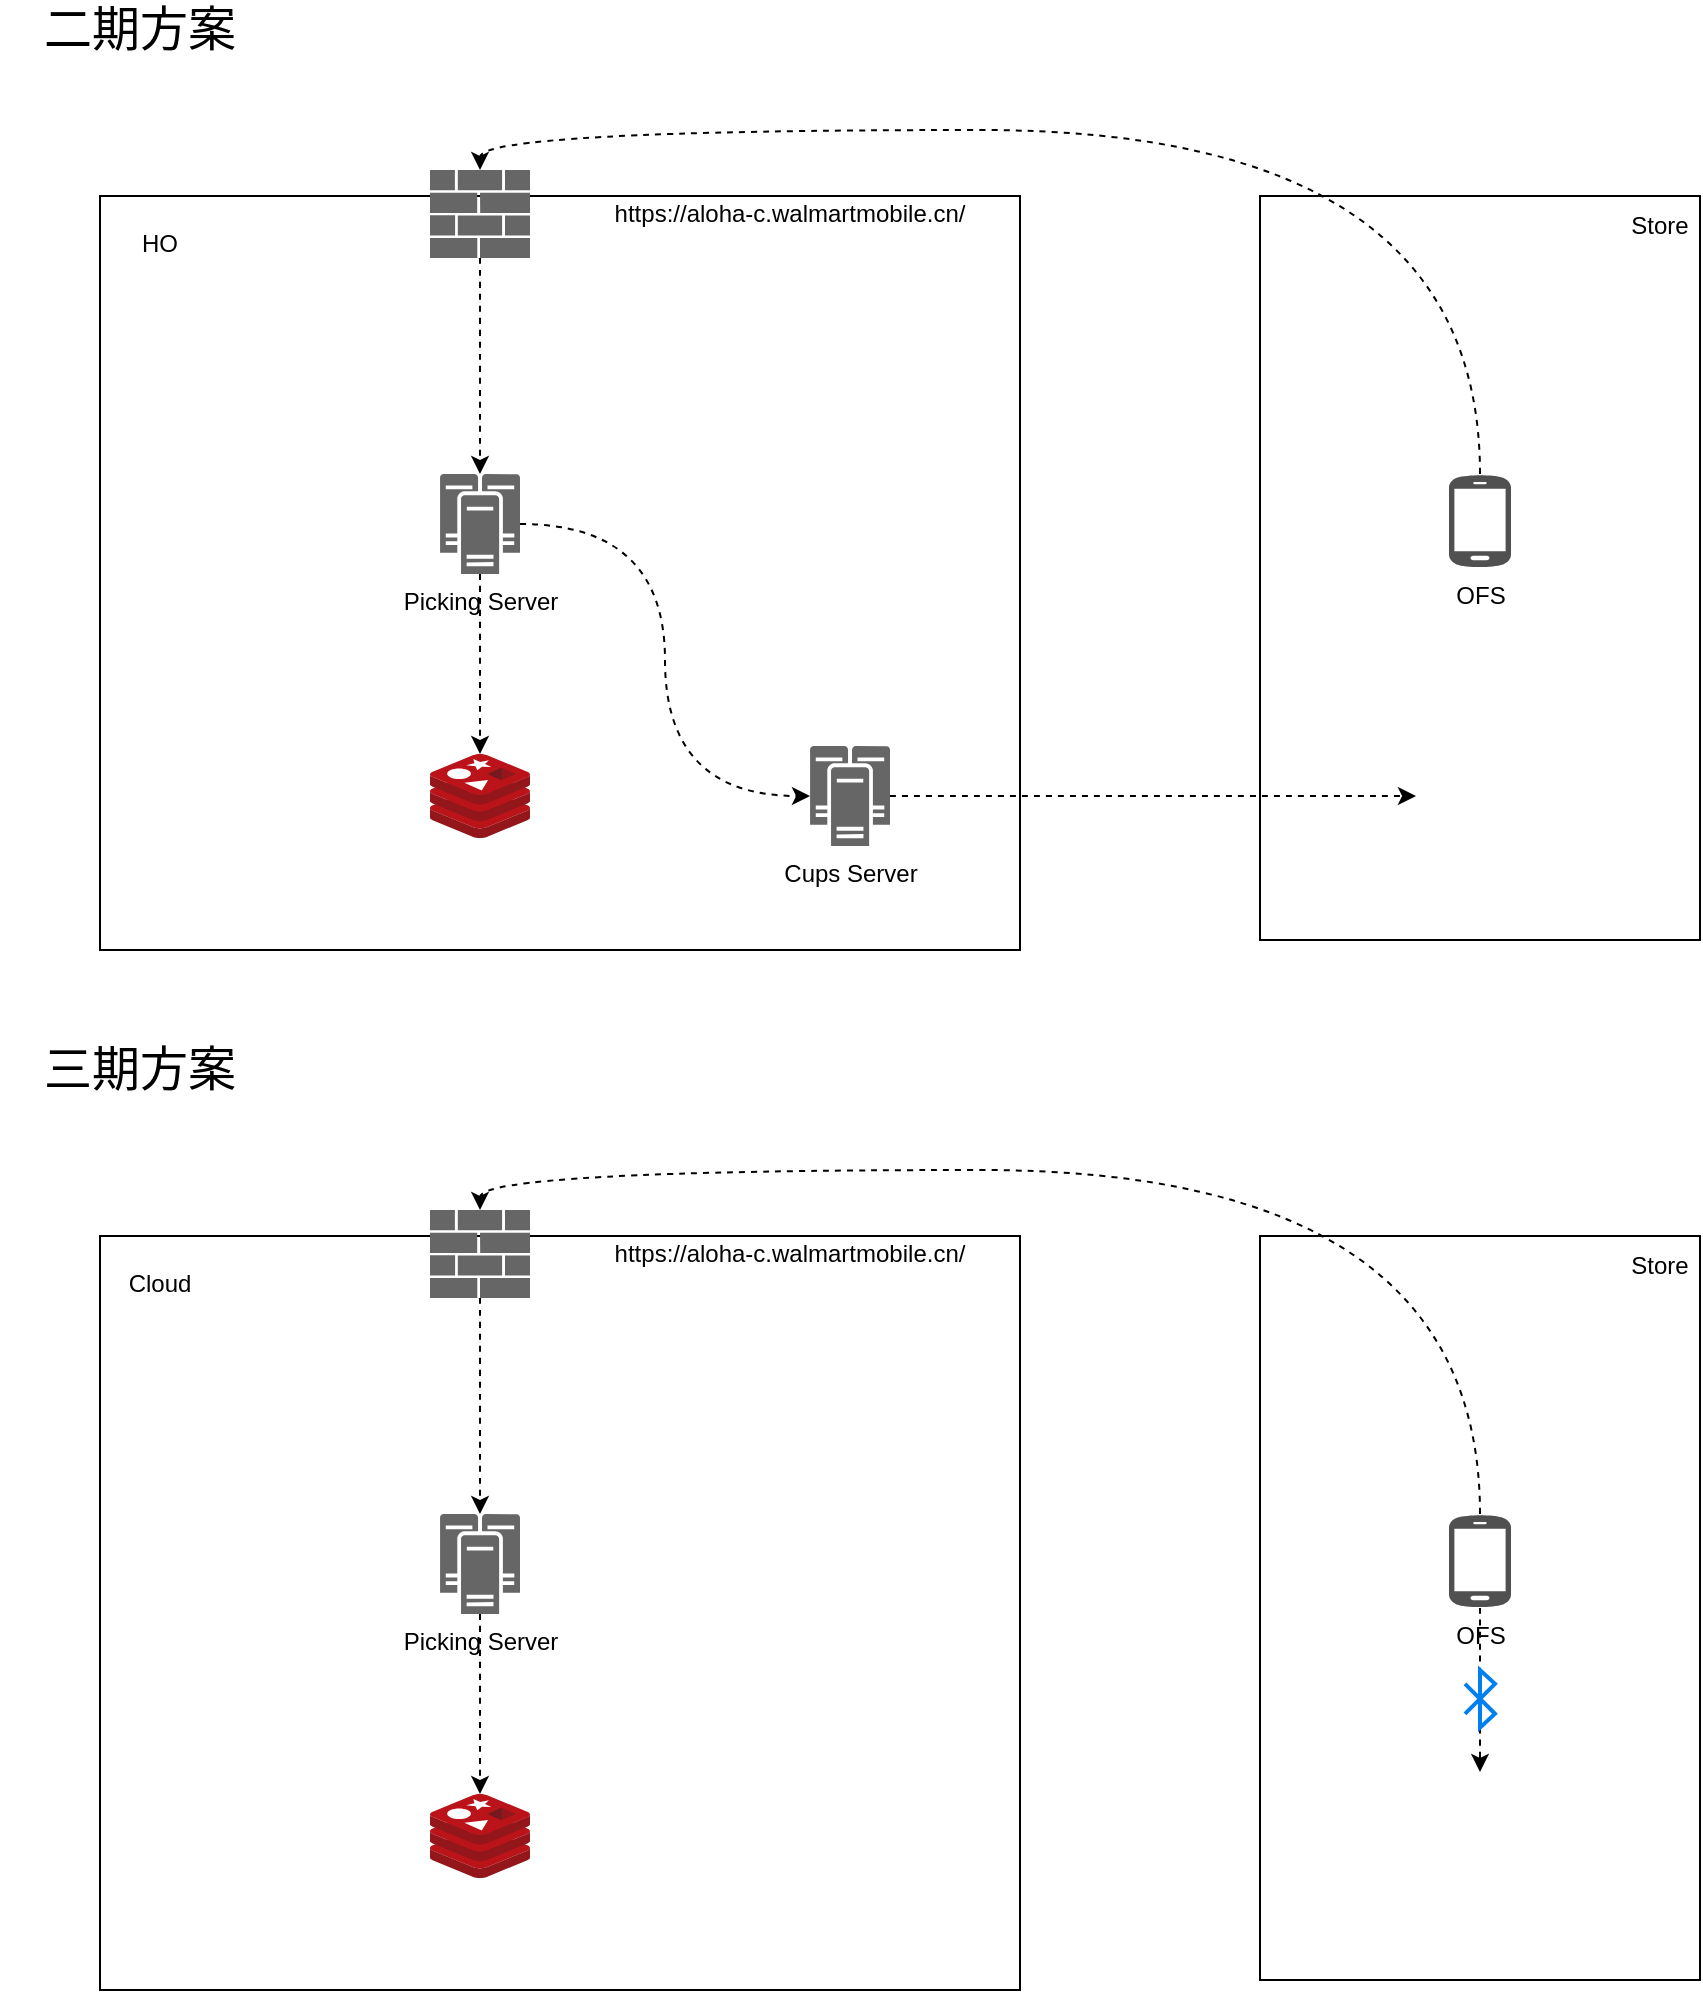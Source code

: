 <mxfile version="13.6.2" type="github">
  <diagram id="SorV3DhM2XrlsTtJBnTN" name="Page-1">
    <mxGraphModel dx="2031" dy="1089" grid="1" gridSize="10" guides="1" tooltips="1" connect="1" arrows="1" fold="1" page="1" pageScale="1" pageWidth="850" pageHeight="1100" math="0" shadow="0">
      <root>
        <mxCell id="0" />
        <mxCell id="1" parent="0" />
        <mxCell id="CBPnCcmBKnOUTYON7uXT-25" value="" style="rounded=0;whiteSpace=wrap;html=1;fillColor=none;fontSize=12;" parent="1" vertex="1">
          <mxGeometry x="630" y="243" width="220" height="372" as="geometry" />
        </mxCell>
        <mxCell id="CBPnCcmBKnOUTYON7uXT-23" value="" style="rounded=0;whiteSpace=wrap;html=1;fontSize=12;fillColor=none;align=left;" parent="1" vertex="1">
          <mxGeometry x="50" y="243" width="460" height="377" as="geometry" />
        </mxCell>
        <mxCell id="CBPnCcmBKnOUTYON7uXT-1" value="" style="aspect=fixed;html=1;points=[];align=center;image;fontSize=12;image=img/lib/mscae/Cache_Redis_Product.svg;" parent="1" vertex="1">
          <mxGeometry x="215" y="522" width="50" height="42" as="geometry" />
        </mxCell>
        <mxCell id="CBPnCcmBKnOUTYON7uXT-20" style="edgeStyle=orthogonalEdgeStyle;curved=1;rounded=0;orthogonalLoop=1;jettySize=auto;html=1;fontSize=12;dashed=1;" parent="1" source="CBPnCcmBKnOUTYON7uXT-2" target="CBPnCcmBKnOUTYON7uXT-1" edge="1">
          <mxGeometry relative="1" as="geometry" />
        </mxCell>
        <mxCell id="CBPnCcmBKnOUTYON7uXT-21" style="edgeStyle=orthogonalEdgeStyle;curved=1;rounded=0;orthogonalLoop=1;jettySize=auto;html=1;entryX=0;entryY=0.5;entryDx=0;entryDy=0;entryPerimeter=0;fontSize=12;dashed=1;" parent="1" source="CBPnCcmBKnOUTYON7uXT-2" target="CBPnCcmBKnOUTYON7uXT-12" edge="1">
          <mxGeometry relative="1" as="geometry" />
        </mxCell>
        <mxCell id="CBPnCcmBKnOUTYON7uXT-2" value="Picking Server" style="aspect=fixed;pointerEvents=1;shadow=0;dashed=0;html=1;strokeColor=none;labelPosition=center;verticalLabelPosition=bottom;verticalAlign=top;align=center;shape=mxgraph.mscae.enterprise.cluster_server;fillColor=#666666;" parent="1" vertex="1">
          <mxGeometry x="220" y="382" width="40" height="50" as="geometry" />
        </mxCell>
        <mxCell id="CBPnCcmBKnOUTYON7uXT-3" value="二期方案" style="text;html=1;strokeColor=none;fillColor=none;align=center;verticalAlign=middle;whiteSpace=wrap;rounded=0;fontSize=24;" parent="1" vertex="1">
          <mxGeometry y="150" width="140" height="20" as="geometry" />
        </mxCell>
        <mxCell id="CBPnCcmBKnOUTYON7uXT-19" style="edgeStyle=orthogonalEdgeStyle;curved=1;rounded=0;orthogonalLoop=1;jettySize=auto;html=1;entryX=0.5;entryY=0;entryDx=0;entryDy=0;entryPerimeter=0;fontSize=12;dashed=1;" parent="1" source="CBPnCcmBKnOUTYON7uXT-4" target="CBPnCcmBKnOUTYON7uXT-2" edge="1">
          <mxGeometry relative="1" as="geometry" />
        </mxCell>
        <mxCell id="CBPnCcmBKnOUTYON7uXT-4" value="" style="aspect=fixed;pointerEvents=1;shadow=0;dashed=0;html=1;strokeColor=none;labelPosition=center;verticalLabelPosition=bottom;verticalAlign=top;align=center;shape=mxgraph.mscae.enterprise.firewall;fillColor=#666666;" parent="1" vertex="1">
          <mxGeometry x="215" y="230" width="50" height="44" as="geometry" />
        </mxCell>
        <mxCell id="CBPnCcmBKnOUTYON7uXT-5" value="https://aloha-c.walmartmobile.cn/" style="text;html=1;strokeColor=none;fillColor=none;align=center;verticalAlign=middle;whiteSpace=wrap;rounded=0;" parent="1" vertex="1">
          <mxGeometry x="300" y="248" width="190" height="8" as="geometry" />
        </mxCell>
        <mxCell id="CBPnCcmBKnOUTYON7uXT-11" value="" style="shape=image;html=1;verticalAlign=top;verticalLabelPosition=bottom;labelBackgroundColor=#ffffff;imageAspect=0;aspect=fixed;image=https://cdn1.iconfinder.com/data/icons/ios-11-glyphs/30/print-128.png;fillColor=#666666;fontSize=24;" parent="1" vertex="1">
          <mxGeometry x="708" y="511" width="64" height="64" as="geometry" />
        </mxCell>
        <mxCell id="CBPnCcmBKnOUTYON7uXT-22" style="edgeStyle=orthogonalEdgeStyle;curved=1;rounded=0;orthogonalLoop=1;jettySize=auto;html=1;entryX=0;entryY=0.5;entryDx=0;entryDy=0;fontSize=12;dashed=1;" parent="1" source="CBPnCcmBKnOUTYON7uXT-12" target="CBPnCcmBKnOUTYON7uXT-11" edge="1">
          <mxGeometry relative="1" as="geometry" />
        </mxCell>
        <mxCell id="CBPnCcmBKnOUTYON7uXT-12" value="Cups Server" style="aspect=fixed;pointerEvents=1;shadow=0;dashed=0;html=1;strokeColor=none;labelPosition=center;verticalLabelPosition=bottom;verticalAlign=top;align=center;shape=mxgraph.mscae.enterprise.cluster_server;fillColor=#666666;" parent="1" vertex="1">
          <mxGeometry x="405" y="518" width="40" height="50" as="geometry" />
        </mxCell>
        <mxCell id="CBPnCcmBKnOUTYON7uXT-28" style="edgeStyle=orthogonalEdgeStyle;curved=1;rounded=0;orthogonalLoop=1;jettySize=auto;html=1;entryX=0.5;entryY=0;entryDx=0;entryDy=0;entryPerimeter=0;dashed=1;fontSize=12;" parent="1" source="CBPnCcmBKnOUTYON7uXT-16" target="CBPnCcmBKnOUTYON7uXT-4" edge="1">
          <mxGeometry relative="1" as="geometry">
            <Array as="points">
              <mxPoint x="740" y="210" />
              <mxPoint x="240" y="210" />
            </Array>
          </mxGeometry>
        </mxCell>
        <mxCell id="CBPnCcmBKnOUTYON7uXT-16" value="OFS" style="pointerEvents=1;shadow=0;dashed=0;html=1;strokeColor=none;fillColor=#505050;labelPosition=center;verticalLabelPosition=bottom;verticalAlign=top;outlineConnect=0;align=center;shape=mxgraph.office.devices.cell_phone_android_proportional;fontSize=12;" parent="1" vertex="1">
          <mxGeometry x="724.5" y="382" width="31" height="47" as="geometry" />
        </mxCell>
        <mxCell id="CBPnCcmBKnOUTYON7uXT-24" value="HO" style="text;html=1;strokeColor=none;fillColor=none;align=center;verticalAlign=middle;whiteSpace=wrap;rounded=0;fontSize=12;" parent="1" vertex="1">
          <mxGeometry x="60" y="257" width="40" height="20" as="geometry" />
        </mxCell>
        <mxCell id="CBPnCcmBKnOUTYON7uXT-29" value="Store" style="text;html=1;strokeColor=none;fillColor=none;align=center;verticalAlign=middle;whiteSpace=wrap;rounded=0;fontSize=12;" parent="1" vertex="1">
          <mxGeometry x="810" y="248" width="40" height="20" as="geometry" />
        </mxCell>
        <mxCell id="CBPnCcmBKnOUTYON7uXT-30" value="" style="rounded=0;whiteSpace=wrap;html=1;fillColor=none;fontSize=12;" parent="1" vertex="1">
          <mxGeometry x="630" y="763" width="220" height="372" as="geometry" />
        </mxCell>
        <mxCell id="CBPnCcmBKnOUTYON7uXT-31" value="" style="rounded=0;whiteSpace=wrap;html=1;fontSize=12;fillColor=none;align=left;" parent="1" vertex="1">
          <mxGeometry x="50" y="763" width="460" height="377" as="geometry" />
        </mxCell>
        <mxCell id="CBPnCcmBKnOUTYON7uXT-32" value="" style="aspect=fixed;html=1;points=[];align=center;image;fontSize=12;image=img/lib/mscae/Cache_Redis_Product.svg;" parent="1" vertex="1">
          <mxGeometry x="215" y="1042" width="50" height="42" as="geometry" />
        </mxCell>
        <mxCell id="CBPnCcmBKnOUTYON7uXT-33" style="edgeStyle=orthogonalEdgeStyle;curved=1;rounded=0;orthogonalLoop=1;jettySize=auto;html=1;fontSize=12;dashed=1;" parent="1" source="CBPnCcmBKnOUTYON7uXT-35" target="CBPnCcmBKnOUTYON7uXT-32" edge="1">
          <mxGeometry relative="1" as="geometry" />
        </mxCell>
        <mxCell id="CBPnCcmBKnOUTYON7uXT-35" value="Picking Server" style="aspect=fixed;pointerEvents=1;shadow=0;dashed=0;html=1;strokeColor=none;labelPosition=center;verticalLabelPosition=bottom;verticalAlign=top;align=center;shape=mxgraph.mscae.enterprise.cluster_server;fillColor=#666666;" parent="1" vertex="1">
          <mxGeometry x="220" y="902" width="40" height="50" as="geometry" />
        </mxCell>
        <mxCell id="CBPnCcmBKnOUTYON7uXT-36" value="三期方案" style="text;html=1;strokeColor=none;fillColor=none;align=center;verticalAlign=middle;whiteSpace=wrap;rounded=0;fontSize=24;" parent="1" vertex="1">
          <mxGeometry y="670" width="140" height="20" as="geometry" />
        </mxCell>
        <mxCell id="CBPnCcmBKnOUTYON7uXT-37" style="edgeStyle=orthogonalEdgeStyle;curved=1;rounded=0;orthogonalLoop=1;jettySize=auto;html=1;entryX=0.5;entryY=0;entryDx=0;entryDy=0;entryPerimeter=0;fontSize=12;dashed=1;" parent="1" source="CBPnCcmBKnOUTYON7uXT-38" target="CBPnCcmBKnOUTYON7uXT-35" edge="1">
          <mxGeometry relative="1" as="geometry" />
        </mxCell>
        <mxCell id="CBPnCcmBKnOUTYON7uXT-38" value="" style="aspect=fixed;pointerEvents=1;shadow=0;dashed=0;html=1;strokeColor=none;labelPosition=center;verticalLabelPosition=bottom;verticalAlign=top;align=center;shape=mxgraph.mscae.enterprise.firewall;fillColor=#666666;" parent="1" vertex="1">
          <mxGeometry x="215" y="750" width="50" height="44" as="geometry" />
        </mxCell>
        <mxCell id="CBPnCcmBKnOUTYON7uXT-39" value="https://aloha-c.walmartmobile.cn/" style="text;html=1;strokeColor=none;fillColor=none;align=center;verticalAlign=middle;whiteSpace=wrap;rounded=0;" parent="1" vertex="1">
          <mxGeometry x="300" y="768" width="190" height="8" as="geometry" />
        </mxCell>
        <mxCell id="CBPnCcmBKnOUTYON7uXT-40" value="" style="shape=image;html=1;verticalAlign=top;verticalLabelPosition=bottom;labelBackgroundColor=#ffffff;imageAspect=0;aspect=fixed;image=https://cdn1.iconfinder.com/data/icons/ios-11-glyphs/30/print-128.png;fillColor=#666666;fontSize=24;" parent="1" vertex="1">
          <mxGeometry x="708" y="1031" width="64" height="64" as="geometry" />
        </mxCell>
        <mxCell id="CBPnCcmBKnOUTYON7uXT-43" style="edgeStyle=orthogonalEdgeStyle;curved=1;rounded=0;orthogonalLoop=1;jettySize=auto;html=1;entryX=0.5;entryY=0;entryDx=0;entryDy=0;entryPerimeter=0;dashed=1;fontSize=12;" parent="1" source="CBPnCcmBKnOUTYON7uXT-44" target="CBPnCcmBKnOUTYON7uXT-38" edge="1">
          <mxGeometry relative="1" as="geometry">
            <Array as="points">
              <mxPoint x="740" y="730" />
              <mxPoint x="240" y="730" />
            </Array>
          </mxGeometry>
        </mxCell>
        <mxCell id="CBPnCcmBKnOUTYON7uXT-47" style="edgeStyle=orthogonalEdgeStyle;curved=1;rounded=0;orthogonalLoop=1;jettySize=auto;html=1;dashed=1;fontSize=12;" parent="1" source="CBPnCcmBKnOUTYON7uXT-44" target="CBPnCcmBKnOUTYON7uXT-40" edge="1">
          <mxGeometry relative="1" as="geometry">
            <Array as="points">
              <mxPoint x="740" y="980" />
              <mxPoint x="740" y="980" />
            </Array>
          </mxGeometry>
        </mxCell>
        <mxCell id="CBPnCcmBKnOUTYON7uXT-44" value="OFS" style="pointerEvents=1;shadow=0;dashed=0;html=1;strokeColor=none;fillColor=#505050;labelPosition=center;verticalLabelPosition=bottom;verticalAlign=top;outlineConnect=0;align=center;shape=mxgraph.office.devices.cell_phone_android_proportional;fontSize=12;" parent="1" vertex="1">
          <mxGeometry x="724.5" y="902" width="31" height="47" as="geometry" />
        </mxCell>
        <mxCell id="CBPnCcmBKnOUTYON7uXT-45" value="Cloud" style="text;html=1;strokeColor=none;fillColor=none;align=center;verticalAlign=middle;whiteSpace=wrap;rounded=0;fontSize=12;" parent="1" vertex="1">
          <mxGeometry x="60" y="777" width="40" height="20" as="geometry" />
        </mxCell>
        <mxCell id="CBPnCcmBKnOUTYON7uXT-46" value="Store" style="text;html=1;strokeColor=none;fillColor=none;align=center;verticalAlign=middle;whiteSpace=wrap;rounded=0;fontSize=12;" parent="1" vertex="1">
          <mxGeometry x="810" y="768" width="40" height="20" as="geometry" />
        </mxCell>
        <mxCell id="CBPnCcmBKnOUTYON7uXT-53" value="" style="html=1;verticalLabelPosition=bottom;align=center;labelBackgroundColor=#ffffff;verticalAlign=top;strokeWidth=2;strokeColor=#0080F0;shadow=0;dashed=0;shape=mxgraph.ios7.icons.bluetooth;pointerEvents=1;fillColor=none;fontSize=12;" parent="1" vertex="1">
          <mxGeometry x="732.5" y="980" width="15" height="28.8" as="geometry" />
        </mxCell>
      </root>
    </mxGraphModel>
  </diagram>
</mxfile>
